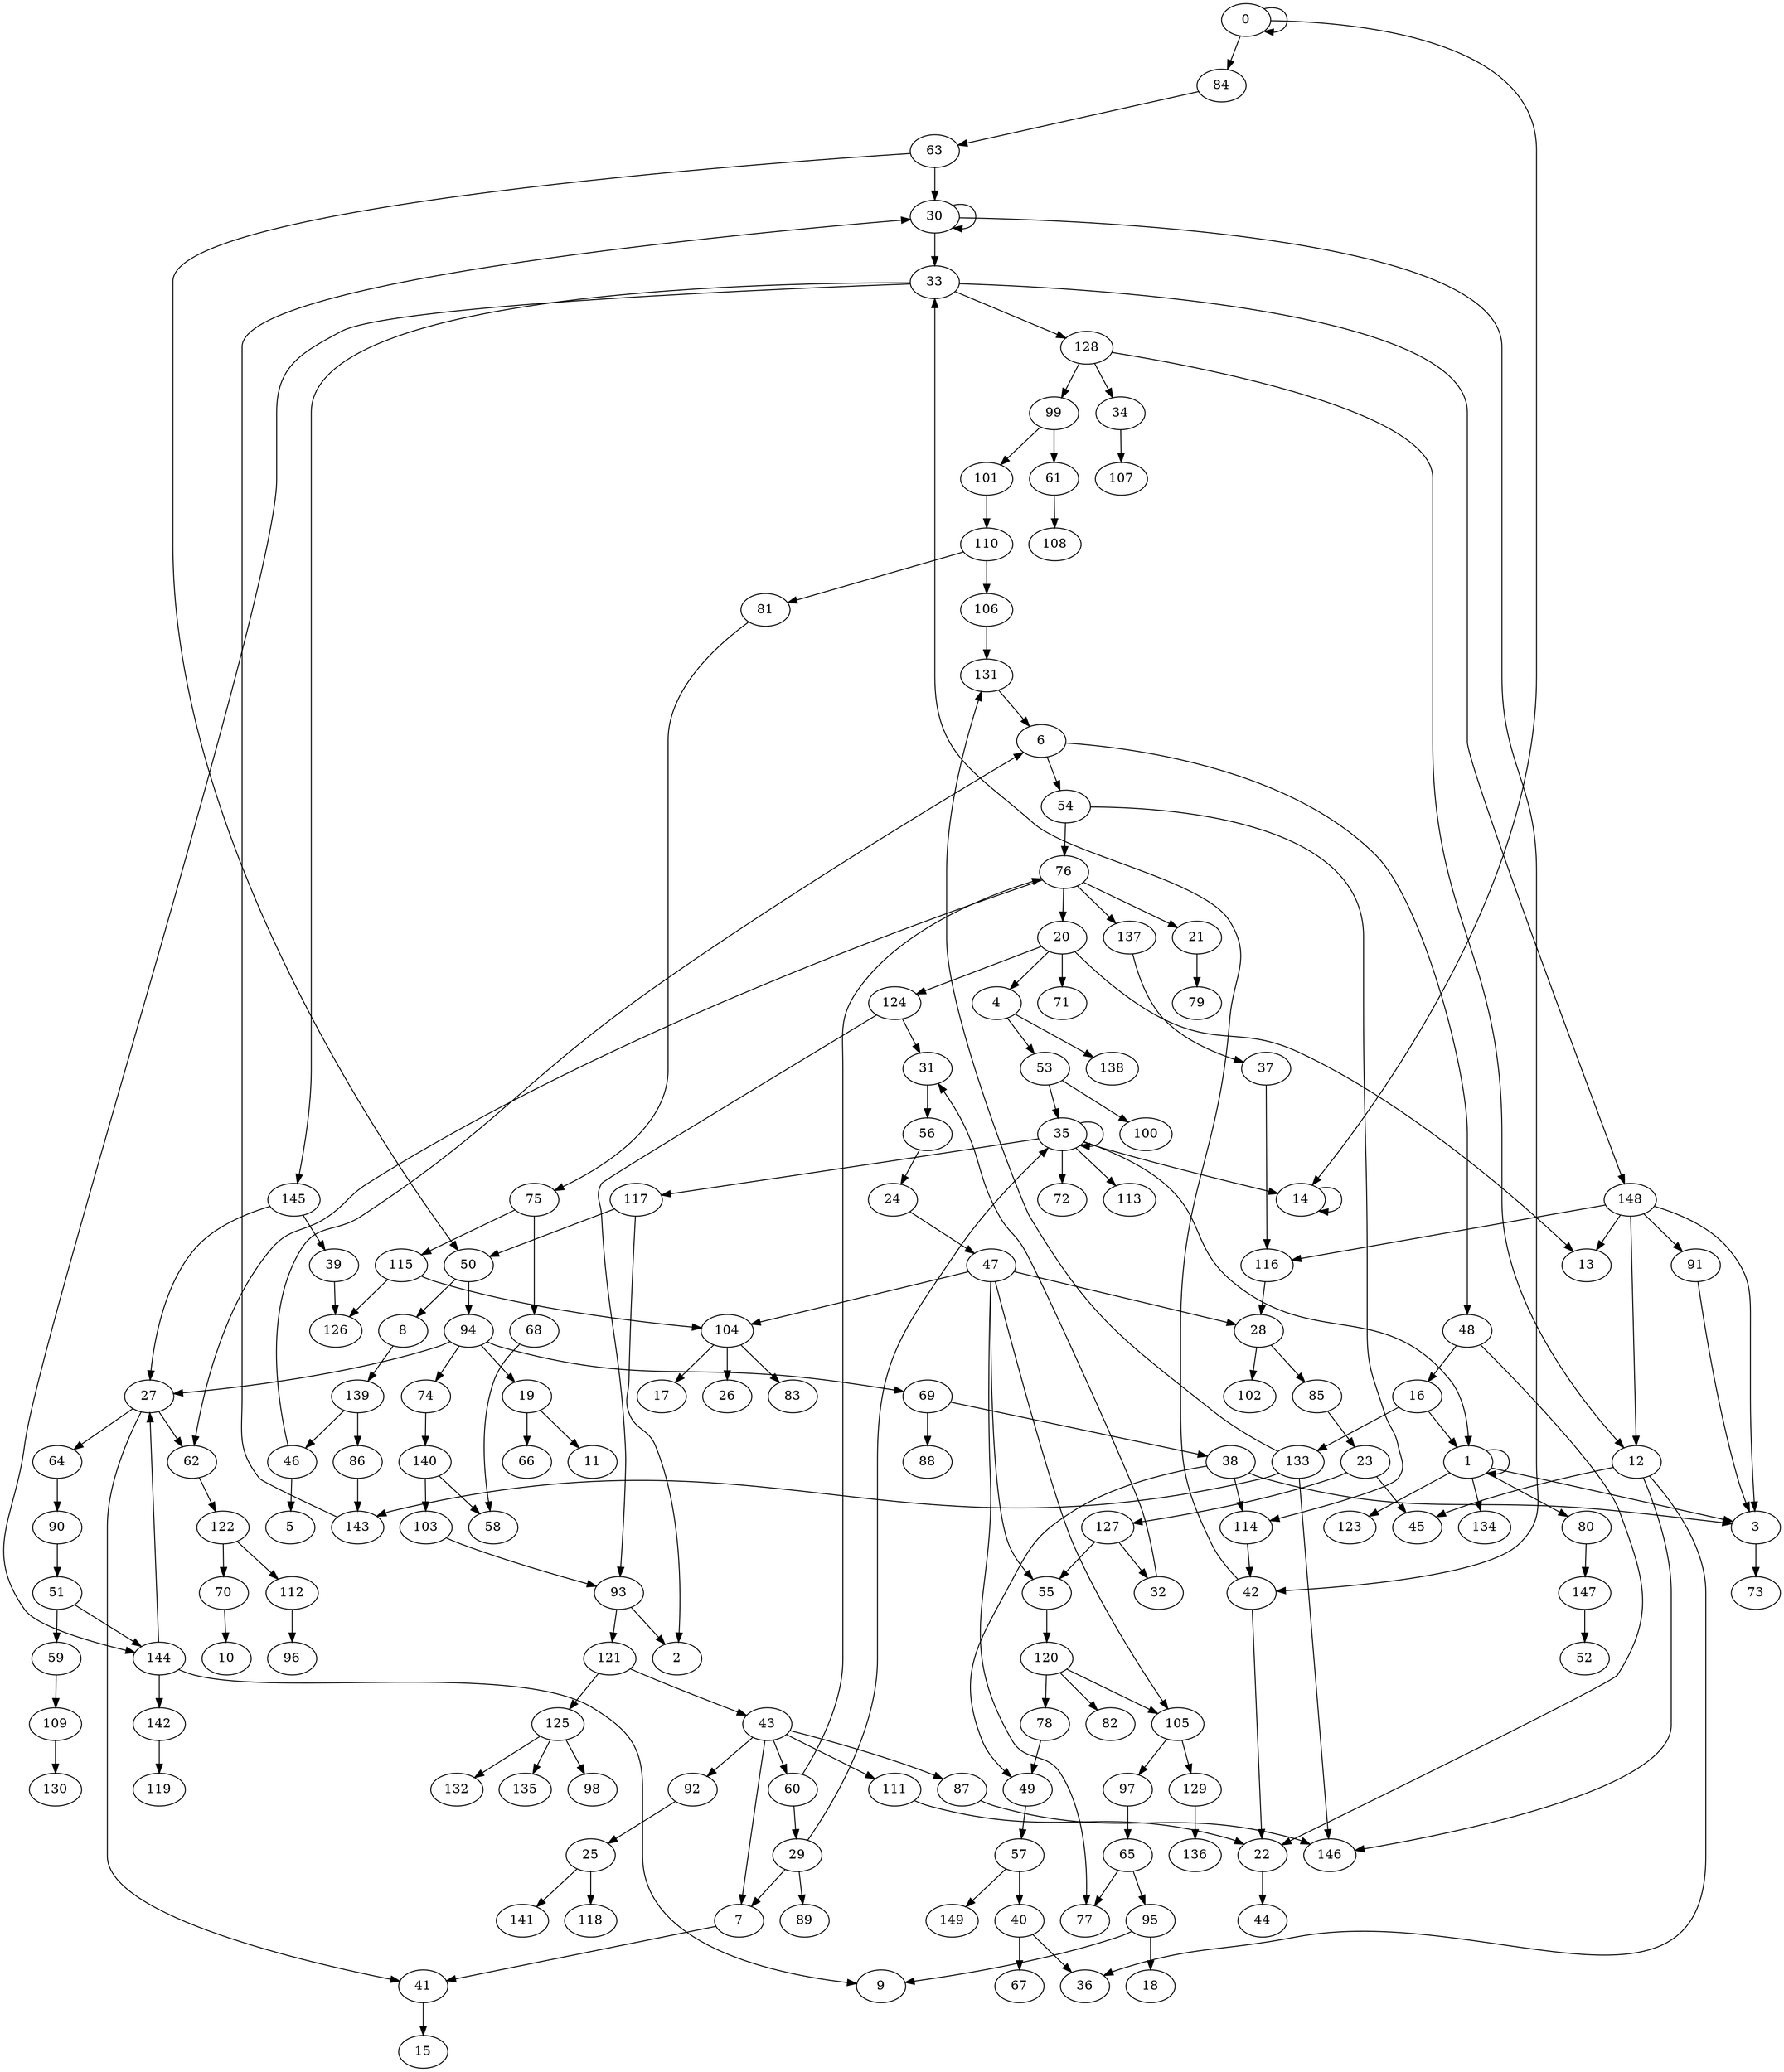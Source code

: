 digraph {
	graph [bb="0,0,1881,2268"];
	node [label="\N"];
	0	[height=0.5,
		pos="925,2250",
		width=0.75];
	0 -> 0	[pos="e,944.9,2237.6 944.9,2262.4 957.69,2265.7 970,2261.5 970,2250 970,2241.6 963.5,2237.1 955.04,2236.6"];
	14	[height=0.5,
		pos="897,954",
		width=0.75];
	0 -> 14	[pos="e,920.11,963.64 952.06,2247 1088.9,2236.3 1698,2184.5 1698,2107 1698,2107 1698,2107 1698,1457 1698,1272.5 1080.2,1024.9 929.72,967.31"];
	84	[height=0.5,
		pos="898,2178",
		width=0.75];
	0 -> 84	[pos="e,904.54,2196 918.6,2232.4 915.49,2224.3 911.67,2214.4 908.17,2205.4"];
	1	[height=0.5,
		pos="859,666",
		width=0.75];
	1 -> 1	[pos="e,878.9,653.57 878.9,678.43 891.69,681.68 904,677.53 904,666 904,657.62 897.5,653.14 889.04,652.56"];
	3	[height=0.5,
		pos="1063,594",
		width=0.75];
	1 -> 3	[pos="e,1039.6,603.04 882.4,656.97 918.66,644.53 988.53,620.55 1029.9,606.35"];
	80	[height=0.5,
		pos="733,594",
		width=0.75];
	1 -> 80	[pos="e,753.19,606.22 838.76,653.75 818,642.22 785.52,624.18 762.02,611.12"];
	123	[height=0.5,
		pos="877,594",
		width=0.75];
	1 -> 123	[pos="e,872.68,611.79 863.36,648.05 865.39,640.14 867.86,630.54 870.14,621.69"];
	134	[height=0.5,
		pos="805,594",
		width=0.75];
	1 -> 134	[pos="e,816.95,610.49 847.02,649.46 840.02,640.4 831.06,628.79 823.21,618.61"];
	2	[height=0.5,
		pos="860,450",
		width=0.75];
	73	[height=0.5,
		pos="1063,522",
		width=0.75];
	3 -> 73	[pos="e,1063,540.1 1063,575.7 1063,567.98 1063,558.71 1063,550.11"];
	4	[height=0.5,
		pos="881,1170",
		width=0.75];
	53	[height=0.5,
		pos="884,1098",
		width=0.75];
	4 -> 53	[pos="e,883.27,1116.1 881.74,1151.7 882.07,1144 882.47,1134.7 882.84,1126.1"];
	138	[height=0.5,
		pos="812,1098",
		width=0.75];
	4 -> 138	[pos="e,826.28,1113.5 866.7,1154.5 857.08,1144.7 844.22,1131.7 833.39,1120.7"];
	5	[height=0.5,
		pos="131,594",
		width=0.75];
	6	[height=0.5,
		pos="396,1458",
		width=0.75];
	48	[height=0.5,
		pos="694,810",
		width=0.75];
	6 -> 48	[pos="e,668.69,816.28 390.47,1440.2 382.31,1413.8 368,1361 368,1315 368,1315 368,1315 368,953 368,890.11 574.51,837.38 658.8,818.47"];
	54	[height=0.5,
		pos="423,1386",
		width=0.75];
	6 -> 54	[pos="e,416.46,1404 402.4,1440.4 405.51,1432.3 409.33,1422.4 412.83,1413.4"];
	7	[height=0.5,
		pos="982,162",
		width=0.75];
	41	[height=0.5,
		pos="1146,90",
		width=0.75];
	7 -> 41	[pos="e,1123.2,100.05 1003.2,150.76 1008.1,148.49 1013.2,146.13 1018,144 1050.4,129.67 1087.8,114.29 1113.8,103.82"];
	8	[height=0.5,
		pos="313,810",
		width=0.75];
	139	[height=0.5,
		pos="203,738",
		width=0.75];
	8 -> 139	[pos="e,221.94,751.05 293.84,796.81 276.33,785.67 250.24,769.06 230.51,756.5"];
	9	[height=0.5,
		pos="1854,90",
		width=0.75];
	10	[height=0.5,
		pos="1318,450",
		width=0.75];
	11	[height=0.5,
		pos="313,666",
		width=0.75];
	12	[height=0.5,
		pos="1761,666",
		width=0.75];
	36	[height=0.5,
		pos="1546,90",
		width=0.75];
	12 -> 36	[pos="e,1571.5,96.565 1757.6,648.03 1752.7,621.48 1744,568.44 1744,523 1744,523 1744,523 1744,233 1744,153.79 1638.1,114.48 1581.2,99.083"];
	45	[height=0.5,
		pos="1689,594",
		width=0.75];
	12 -> 45	[pos="e,1703.8,609.38 1746.4,650.83 1736.3,640.94 1722.5,627.55 1711,616.36"];
	146	[height=0.5,
		pos="903,234",
		width=0.75];
	12 -> 146	[pos="e,925.77,244.19 1736.5,658.42 1722.2,654.81 1703.7,650.56 1687,648 1586.1,632.53 1324,649.29 1229,612 1063.4,547.03 1119.3,414.3 \
994,288 977.15,271.01 953.74,257.54 934.89,248.43"];
	13	[height=0.5,
		pos="1103,882",
		width=0.75];
	14 -> 14	[pos="e,916.9,941.57 916.9,966.43 929.69,969.68 942,965.53 942,954 942,945.62 935.5,941.14 927.04,940.56"];
	15	[height=0.5,
		pos="1146,18",
		width=0.75];
	16	[height=0.5,
		pos="749,738",
		width=0.75];
	16 -> 1	[pos="e,840.06,679.05 768.16,724.81 785.67,713.67 811.76,697.06 831.49,684.5"];
	133	[height=0.5,
		pos="749,666",
		width=0.75];
	16 -> 133	[pos="e,749,684.1 749,719.7 749,711.98 749,702.71 749,694.11"];
	17	[height=0.5,
		pos="1359,738",
		width=0.75];
	18	[height=0.5,
		pos="1782,90",
		width=0.75];
	19	[height=0.5,
		pos="385,738",
		width=0.75];
	19 -> 11	[pos="e,327.8,681.38 370.43,722.83 360.25,712.94 346.48,699.55 334.97,688.36"];
	66	[height=0.5,
		pos="385,666",
		width=0.75];
	19 -> 66	[pos="e,385,684.1 385,719.7 385,711.98 385,702.71 385,694.11"];
	20	[height=0.5,
		pos="991,1242",
		width=0.75];
	20 -> 4	[pos="e,899.94,1183.1 971.84,1228.8 954.33,1217.7 928.24,1201.1 908.51,1188.5"];
	20 -> 13	[pos="e,1099.2,899.95 1007.6,1227.6 1034.4,1204.5 1084,1154.1 1084,1099 1084,1099 1084,1099 1084,1025 1084,984.64 1091.6,938.39 1097.2,\
909.94"];
	71	[height=0.5,
		pos="991,1170",
		width=0.75];
	20 -> 71	[pos="e,991,1188.1 991,1223.7 991,1216 991,1206.7 991,1198.1"];
	124	[height=0.5,
		pos="1139,1170",
		width=0.75];
	20 -> 124	[pos="e,1117.5,1181.2 1012.5,1230.8 1037.7,1218.9 1079.7,1199.1 1108.3,1185.5"];
	21	[height=0.5,
		pos="845,1242",
		width=0.75];
	79	[height=0.5,
		pos="809,1170",
		width=0.75];
	21 -> 79	[pos="e,817.3,1187.1 836.65,1224.8 832.29,1216.3 826.85,1205.7 821.96,1196.2"];
	22	[height=0.5,
		pos="323,234",
		width=0.75];
	44	[height=0.5,
		pos="323,162",
		width=0.75];
	22 -> 44	[pos="e,323,180.1 323,215.7 323,207.98 323,198.71 323,190.11"];
	23	[height=0.5,
		pos="1651,666",
		width=0.75];
	23 -> 45	[pos="e,1680.2,611.15 1659.8,648.76 1664.4,640.28 1670.2,629.71 1675.3,620.2"];
	127	[height=0.5,
		pos="1355,594",
		width=0.75];
	23 -> 127	[pos="e,1380.2,600.97 1626,659.09 1573.3,646.63 1450.6,617.62 1390.1,603.3"];
	24	[height=0.5,
		pos="1490,954",
		width=0.75];
	47	[height=0.5,
		pos="1461,882",
		width=0.75];
	24 -> 47	[pos="e,1467.8,899.47 1483.1,936.41 1479.7,928.22 1475.6,918.14 1471.8,908.95"];
	25	[height=0.5,
		pos="666,234",
		width=0.75];
	118	[height=0.5,
		pos="594,162",
		width=0.75];
	25 -> 118	[pos="e,608.8,177.38 651.43,218.83 641.25,208.94 627.48,195.55 615.97,184.36"];
	141	[height=0.5,
		pos="666,162",
		width=0.75];
	25 -> 141	[pos="e,666,180.1 666,215.7 666,207.98 666,198.71 666,190.11"];
	26	[height=0.5,
		pos="1215,738",
		width=0.75];
	27	[height=0.5,
		pos="1507,738",
		width=0.75];
	27 -> 41	[pos="e,1173.1,90.322 1506.2,719.82 1505.7,709.45 1505.2,695.97 1505,684 1504.7,668 1503.8,663.95 1505,648 1509.2,591.97 1524,579.19 1524,\
523 1524,523 1524,523 1524,233 1524,178.91 1488.5,169.88 1441,144 1357.1,98.286 1241.8,90.881 1183.3,90.349"];
	62	[height=0.5,
		pos="1265,666",
		width=0.75];
	27 -> 62	[pos="e,1289.2,674.01 1482.5,729.9 1439,717.34 1348.6,691.19 1299.1,676.88"];
	64	[height=0.5,
		pos="1541,666",
		width=0.75];
	27 -> 64	[pos="e,1532.9,683.63 1514.9,720.76 1518.9,712.49 1523.9,702.23 1528.4,692.9"];
	28	[height=0.5,
		pos="1533,810",
		width=0.75];
	85	[height=0.5,
		pos="1651,738",
		width=0.75];
	28 -> 85	[pos="e,1631.5,750.58 1552.5,797.44 1571.6,786.09 1601,768.66 1622.7,755.78"];
	102	[height=0.5,
		pos="1579,738",
		width=0.75];
	28 -> 102	[pos="e,1568.6,754.82 1543.4,793.12 1549.2,784.34 1556.5,773.26 1563,763.42"];
	29	[height=0.5,
		pos="1018,234",
		width=0.75];
	29 -> 7	[pos="e,990.3,179.15 1009.7,216.76 1005.3,208.28 999.85,197.71 994.96,188.2"];
	35	[height=0.5,
		pos="800,1026",
		width=0.75];
	29 -> 35	[pos="e,808.26,1008.5 1015.7,251.94 1007.5,311.77 977.19,518.42 931,684 894.35,815.38 877.7,846.2 825,972 821.23,981 816.78,990.69 812.68,\
999.3"];
	89	[height=0.5,
		pos="1054,162",
		width=0.75];
	29 -> 89	[pos="e,1045.7,179.15 1026.3,216.76 1030.7,208.28 1036.1,197.71 1041,188.2"];
	30	[height=0.5,
		pos="77,2034",
		width=0.75];
	30 -> 30	[pos="e,96.895,2021.6 96.895,2046.4 109.69,2049.7 122,2045.5 122,2034 122,2025.6 115.5,2021.1 107.04,2020.6"];
	33	[height=0.5,
		pos="1500,1962",
		width=0.75];
	30 -> 33	[pos="e,1473.1,1964.3 103.84,2031.7 279.08,2023.1 1259.2,1974.8 1462.9,1964.8"];
	42	[height=0.5,
		pos="97,522",
		width=0.75];
	30 -> 42	[pos="e,79.658,536.22 62.877,2018.7 40.648,1994.5 0,1943.2 0,1891 0,1891 0,1891 0,665 0,613.97 43.244,567.78 71.985,542.71"];
	31	[height=0.5,
		pos="1363,1098",
		width=0.75];
	56	[height=0.5,
		pos="1454,1026",
		width=0.75];
	31 -> 56	[pos="e,1437,1040.1 1380.1,1083.8 1393.8,1073.3 1413.3,1058.3 1428.8,1046.4"];
	32	[height=0.5,
		pos="1392,522",
		width=0.75];
	32 -> 31	[pos="e,1364.9,1079.6 1392.3,540.13 1393,574.32 1394.5,653.47 1395,720 1395.4,768 1397.7,780.07 1395,828 1393.2,860.15 1391,868.05 1387,\
900 1385,916.03 1384.1,919.98 1382,936 1376,982.9 1369.7,1037.6 1366.1,1069.6"];
	128	[height=0.5,
		pos="1471,1890",
		width=0.75];
	33 -> 128	[pos="e,1477.8,1907.5 1493.1,1944.4 1489.7,1936.2 1485.6,1926.1 1481.8,1917"];
	144	[height=0.5,
		pos="1670,450",
		width=0.75];
	33 -> 144	[pos="e,1692.8,459.99 1523.3,1952.9 1567.6,1935.7 1660,1891.2 1660,1819 1660,1819 1660,1819 1660,1457 1660,1161.2 1820,1106.8 1820,811 \
1820,811 1820,811 1820,593 1820,528.52 1746,484.57 1702,464.11"];
	145	[height=0.5,
		pos="1622,954",
		width=0.75];
	33 -> 145	[pos="e,1622,972.05 1520.1,1949.9 1554.8,1929.1 1622,1880.8 1622,1819 1622,1819 1622,1819 1622,1097 1622,1057 1622,1010.7 1622,982.08"];
	148	[height=0.5,
		pos="1418,954",
		width=0.75];
	33 -> 148	[pos="e,1438.5,965.79 1508.9,1944.9 1522.2,1919.2 1546,1866.7 1546,1819 1546,1819 1546,1819 1546,1313 1546,1175.2 1573.8,1117.4 1490,1008 \
1478.5,993 1461.7,980.28 1447.2,971.06"];
	34	[height=0.5,
		pos="1452,1818",
		width=0.75];
	107	[height=0.5,
		pos="1452,1746",
		width=0.75];
	34 -> 107	[pos="e,1452,1764.1 1452,1799.7 1452,1792 1452,1782.7 1452,1774.1"];
	35 -> 1	[pos="e,856.18,684.09 802.85,1007.7 812.33,950.19 842.91,764.66 854.49,694.35"];
	35 -> 14	[pos="e,879.32,967.76 817.79,1012.2 832.7,1001.4 854.17,985.91 871,973.76"];
	35 -> 35	[pos="e,819.9,1013.6 819.9,1038.4 832.69,1041.7 845,1037.5 845,1026 845,1017.6 838.5,1013.1 830.04,1012.6"];
	72	[height=0.5,
		pos="677,954",
		width=0.75];
	35 -> 72	[pos="e,697.03,966.4 779.96,1013.6 759.86,1002.2 728.69,984.42 705.91,971.46"];
	113	[height=0.5,
		pos="749,954",
		width=0.75];
	35 -> 113	[pos="e,760.29,970.49 788.68,1009.5 782.08,1000.4 773.62,988.79 766.2,978.61"];
	117	[height=0.5,
		pos="605,954",
		width=0.75];
	35 -> 117	[pos="e,626.13,965.49 775.7,1017.9 744.23,1008.5 687.86,990.79 641,972 639.17,971.27 637.3,970.49 635.43,969.68"];
	37	[height=0.5,
		pos="1482,1098",
		width=0.75];
	116	[height=0.5,
		pos="1533,882",
		width=0.75];
	37 -> 116	[pos="e,1533,900.25 1489.4,1080.4 1499.6,1056.8 1517.5,1012.1 1526,972 1530.3,951.66 1532,928.19 1532.7,910.47"];
	38	[height=0.5,
		pos="639,666",
		width=0.75];
	38 -> 3	[pos="e,1036.5,598.31 663.91,658.78 678.21,655.34 696.55,651.13 713,648 826.81,626.34 962.78,607.84 1026.6,599.59"];
	49	[height=0.5,
		pos="738,306",
		width=0.75];
	38 -> 49	[pos="e,717.03,317.85 617.76,654.76 612.93,652.49 607.8,650.13 603,648 564.74,631.06 543.62,643.43 516,612 488.96,581.22 492,563.97 492,\
523 492,523 492,523 492,449 492,436.66 642.38,356.81 707.99,322.56"];
	114	[height=0.5,
		pos="275,594",
		width=0.75];
	38 -> 114	[pos="e,301.2,598.8 618.46,654.09 613.5,651.8 608.15,649.6 603,648 575.45,639.46 390.72,611.91 311.24,600.27"];
	39	[height=0.5,
		pos="1605,882",
		width=0.75];
	126	[height=0.5,
		pos="1605,810",
		width=0.75];
	39 -> 126	[pos="e,1605,828.1 1605,863.7 1605,855.98 1605,846.71 1605,838.11"];
	40	[height=0.5,
		pos="844,162",
		width=0.75];
	40 -> 36	[pos="e,1519,92.64 869.91,156.11 890.48,152.37 920,147.31 946,144 1158.3,116.98 1414.5,99.294 1508.8,93.283"];
	67	[height=0.5,
		pos="844,90",
		width=0.75];
	40 -> 67	[pos="e,844,108.1 844,143.7 844,135.98 844,126.71 844,118.11"];
	41 -> 15	[pos="e,1146,36.104 1146,71.697 1146,63.983 1146,54.712 1146,46.112"];
	42 -> 22	[pos="e,310.79,250.45 109.15,505.62 146.48,458.39 259.64,315.18 304.45,258.48"];
	42 -> 33	[pos="e,1472.9,1961 96.187,540.18 95.738,550.55 95.226,564.03 95,576 94.095,623.99 92.693,636.06 95,684 99.227,771.86 114,793.04 114,881 \
114,1531 114,1531 114,1531 114,1631.9 190,1644.1 190,1745 190,1819 190,1819 190,1819 190,1950.7 1249.6,1960.4 1462.9,1961"];
	43	[height=0.5,
		pos="730,378",
		width=0.75];
	43 -> 7	[pos="e,957.89,170.64 742.54,361.91 774.94,322.97 859.45,221.72 867,216 891.79,197.2 924.31,182.99 948.44,174.04"];
	60	[height=0.5,
		pos="958,306",
		width=0.75];
	43 -> 60	[pos="e,934.01,314.37 753.97,369.64 794.76,357.12 877.79,331.62 924.38,317.32"];
	87	[height=0.5,
		pos="848,306",
		width=0.75];
	43 -> 87	[pos="e,828.49,318.58 749.49,365.44 768.62,354.09 798,336.66 819.71,323.78"];
	92	[height=0.5,
		pos="666,306",
		width=0.75];
	43 -> 92	[pos="e,679.55,321.82 716.43,362.15 707.69,352.6 696.17,339.99 686.34,329.25"];
	111	[height=0.5,
		pos="594,306",
		width=0.75];
	43 -> 111	[pos="e,614.85,317.73 709.34,366.37 686.58,354.65 649.76,335.7 623.85,322.37"];
	46	[height=0.5,
		pos="131,666",
		width=0.75];
	46 -> 5	[pos="e,131,612.1 131,647.7 131,639.98 131,630.71 131,622.11"];
	46 -> 6	[pos="e,370.33,1452 135.06,684.09 148.39,741.81 190,934.99 190,1097 190,1315 190,1315 190,1315 190,1396.7 301.33,1435 360.31,1449.6"];
	47 -> 28	[pos="e,1518.2,825.38 1475.6,866.83 1485.7,856.94 1499.5,843.55 1511,832.36"];
	55	[height=0.5,
		pos="1174,522",
		width=0.75];
	47 -> 55	[pos="e,1168.6,539.65 1436.5,874.27 1408,865.86 1360.2,849.87 1323,828 1301.5,815.36 1301.6,804.38 1280,792 1238.6,768.33 1206.9,794.65 \
1179,756 1134.1,693.77 1153,595.86 1165.8,549.3"];
	77	[height=0.5,
		pos="1405,162",
		width=0.75];
	47 -> 77	[pos="e,1388.7,176.93 1461.1,863.84 1461.2,810.05 1458.7,640.2 1428,504 1409.2,420.73 1376.1,408.01 1361,324 1352.5,276.76 1344.7,261.15 \
1361,216 1365.3,204.17 1373.5,193.11 1381.6,184.19"];
	104	[height=0.5,
		pos="1359,810",
		width=0.75];
	47 -> 104	[pos="e,1377.1,823.41 1442.8,868.49 1426.8,857.54 1403.4,841.49 1385.4,829.14"];
	105	[height=0.5,
		pos="1433,378",
		width=0.75];
	47 -> 105	[pos="e,1435.9,396.13 1482,870.23 1486.9,867.98 1492.1,865.77 1497,864 1559.1,841.81 1587.4,866.53 1641,828 1708,779.78 1737.8,713.08 \
1687,648 1646.4,596 1594,653.86 1543,612 1477,557.79 1448.2,454.79 1437.9,405.96"];
	48 -> 16	[pos="e,737.09,754.16 705.93,793.81 713.21,784.55 722.66,772.52 730.85,762.09"];
	48 -> 22	[pos="e,324.53,252.04 697.51,792.06 703.12,759.87 710.2,689.37 675,648 637.26,603.64 596.64,645.5 549,612 516.77,589.33 357.95,360.03 \
342,324 333.27,304.29 328.45,280.3 325.85,262.2"];
	57	[height=0.5,
		pos="738,234",
		width=0.75];
	49 -> 57	[pos="e,738,252.1 738,287.7 738,279.98 738,270.71 738,262.11"];
	50	[height=0.5,
		pos="313,882",
		width=0.75];
	50 -> 8	[pos="e,313,828.1 313,863.7 313,855.98 313,846.71 313,838.11"];
	94	[height=0.5,
		pos="495,810",
		width=0.75];
	50 -> 94	[pos="e,471.95,819.39 335.5,871.51 341.5,869.03 347.98,866.38 354,864 390.99,849.39 433.78,833.43 462.44,822.89"];
	51	[height=0.5,
		pos="1579,522",
		width=0.75];
	59	[height=0.5,
		pos="1579,450",
		width=0.75];
	51 -> 59	[pos="e,1579,468.1 1579,503.7 1579,495.98 1579,486.71 1579,478.11"];
	51 -> 144	[pos="e,1653,464.11 1596.1,507.83 1609.8,497.27 1629.3,482.3 1644.8,470.37"];
	52	[height=0.5,
		pos="760,450",
		width=0.75];
	53 -> 35	[pos="e,816.15,1040.5 867.8,1083.5 855.37,1073.1 838.01,1058.7 823.97,1047"];
	100	[height=0.5,
		pos="890,1026",
		width=0.75];
	53 -> 100	[pos="e,888.53,1044.1 885.48,1079.7 886.14,1072 886.94,1062.7 887.68,1054.1"];
	76	[height=0.5,
		pos="963,1314",
		width=0.75];
	54 -> 76	[pos="e,936.64,1318.4 449.41,1381.6 537.96,1370.1 824.5,1333 926.52,1319.7"];
	54 -> 114	[pos="e,271.64,611.97 419.64,1368 414.69,1341.5 406,1288.4 406,1243 406,1243 406,1243 406,1169 406,1025.9 258,1026.1 258,883 258,883 258,\
883 258,737 258,696.71 264.83,650.44 269.83,621.96"];
	120	[height=0.5,
		pos="1174,450",
		width=0.75];
	55 -> 120	[pos="e,1174,468.1 1174,503.7 1174,495.98 1174,486.71 1174,478.11"];
	56 -> 24	[pos="e,1481.7,971.15 1462.3,1008.8 1466.7,1000.3 1472.1,989.71 1477,980.2"];
	57 -> 40	[pos="e,825.39,175.29 756.46,220.81 773.16,209.78 797.95,193.41 816.89,180.9"];
	149	[height=0.5,
		pos="738,162",
		width=0.75];
	57 -> 149	[pos="e,738,180.1 738,215.7 738,207.98 738,198.71 738,190.11"];
	58	[height=0.5,
		pos="437,594",
		width=0.75];
	109	[height=0.5,
		pos="1579,378",
		width=0.75];
	59 -> 109	[pos="e,1579,396.1 1579,431.7 1579,423.98 1579,414.71 1579,406.11"];
	60 -> 29	[pos="e,1005,250.16 971.02,289.81 979.04,280.45 989.47,268.28 998.47,257.79"];
	60 -> 76	[pos="e,959.75,1295.9 962.09,324.02 974.03,375.25 1008,532.58 1008,665 1008,955 1008,955 1008,955 1008,1045.7 966.88,1062.1 955,1152 948.71,\
1199.6 951.41,1212.1 955,1260 955.64,1268.5 956.84,1277.7 958.12,1286"];
	61	[height=0.5,
		pos="1380,1746",
		width=0.75];
	108	[height=0.5,
		pos="1380,1674",
		width=0.75];
	61 -> 108	[pos="e,1380,1692.1 1380,1727.7 1380,1720 1380,1710.7 1380,1702.1"];
	122	[height=0.5,
		pos="1265,594",
		width=0.75];
	62 -> 122	[pos="e,1265,612.1 1265,647.7 1265,639.98 1265,630.71 1265,622.11"];
	63	[height=0.5,
		pos="152,2106",
		width=0.75];
	63 -> 30	[pos="e,92.155,2049.1 136.82,2090.8 126.15,2080.9 111.68,2067.4 99.647,2056.1"];
	63 -> 50	[pos="e,294.22,895.23 152,2088 152,2061.3 152,2008.1 152,1963 152,1963 152,1963 152,1097 152,1009 240.03,934.12 285.91,901.09"];
	90	[height=0.5,
		pos="1579,594",
		width=0.75];
	64 -> 90	[pos="e,1570.2,611.15 1549.8,648.76 1554.4,640.28 1560.2,629.71 1565.3,620.2"];
	65	[height=0.5,
		pos="1469,234",
		width=0.75];
	65 -> 77	[pos="e,1418.6,177.82 1455.4,218.15 1446.7,208.6 1435.2,195.99 1425.3,185.25"];
	95	[height=0.5,
		pos="1799,162",
		width=0.75];
	65 -> 95	[pos="e,1773.6,168.39 1494.3,227.62 1552.7,215.26 1696.4,184.76 1763.5,170.53"];
	68	[height=0.5,
		pos="915,882",
		width=0.75];
	68 -> 58	[pos="e,435.97,612.26 887.94,879.81 794.45,875.42 489.17,858.83 459,828 431.09,799.48 433.06,677.58 435.48,622.36"];
	69	[height=0.5,
		pos="567,738",
		width=0.75];
	69 -> 38	[pos="e,624.2,681.38 581.57,722.83 591.75,712.94 605.52,699.55 617.03,688.36"];
	88	[height=0.5,
		pos="567,666",
		width=0.75];
	69 -> 88	[pos="e,567,684.1 567,719.7 567,711.98 567,702.71 567,694.11"];
	70	[height=0.5,
		pos="1318,522",
		width=0.75];
	70 -> 10	[pos="e,1318,468.1 1318,503.7 1318,495.98 1318,486.71 1318,478.11"];
	74	[height=0.5,
		pos="495,738",
		width=0.75];
	140	[height=0.5,
		pos="495,666",
		width=0.75];
	74 -> 140	[pos="e,495,684.1 495,719.7 495,711.98 495,702.71 495,694.11"];
	75	[height=0.5,
		pos="1308,954",
		width=0.75];
	75 -> 68	[pos="e,940.88,887.61 1282.2,948.41 1214.1,936.27 1029.1,903.31 950.76,889.37"];
	115	[height=0.5,
		pos="1351,882",
		width=0.75];
	75 -> 115	[pos="e,1341.3,898.82 1317.8,937.12 1323.1,928.34 1330,917.26 1336,907.42"];
	76 -> 20	[pos="e,984.41,1259.5 969.64,1296.4 972.91,1288.2 976.94,1278.1 980.62,1269"];
	76 -> 21	[pos="e,864.51,1254.6 943.51,1301.4 924.38,1290.1 895,1272.7 873.29,1259.8"];
	76 -> 62	[pos="e,1241.1,674.64 988.13,1306.9 1034.9,1294.1 1134.2,1259.4 1175,1188 1278.2,1007.4 1072.6,898.73 1179,720 1190.7,700.37 1212.8,686.99 \
1231.6,678.59"];
	137	[height=0.5,
		pos="1253,1242",
		width=0.75];
	76 -> 137	[pos="e,1231.1,1252.9 989.21,1309 1035,1301.8 1132.4,1284.7 1212,1260 1215.2,1259 1218.4,1257.9 1221.7,1256.7"];
	78	[height=0.5,
		pos="915,378",
		width=0.75];
	78 -> 49	[pos="e,760.69,315.97 892.22,367.99 861.16,355.71 805.34,333.63 770.06,319.68"];
	147	[height=0.5,
		pos="760,522",
		width=0.75];
	80 -> 147	[pos="e,753.46,539.96 739.4,576.41 742.51,568.34 746.33,558.43 749.83,549.35"];
	81	[height=0.5,
		pos="1308,1602",
		width=0.75];
	81 -> 75	[pos="e,1308,972.05 1308,1584 1308,1557.3 1308,1504.1 1308,1459 1308,1459 1308,1459 1308,1097 1308,1057 1308,1010.7 1308,982.08"];
	82	[height=0.5,
		pos="1174,378",
		width=0.75];
	83	[height=0.5,
		pos="1287,738",
		width=0.75];
	84 -> 63	[pos="e,178.62,2109.5 871.45,2174.5 758.73,2163.9 319.6,2122.7 188.9,2110.5"];
	85 -> 23	[pos="e,1651,684.1 1651,719.7 1651,711.98 1651,702.71 1651,694.11"];
	86	[height=0.5,
		pos="203,666",
		width=0.75];
	143	[height=0.5,
		pos="203,594",
		width=0.75];
	86 -> 143	[pos="e,203,612.1 203,647.7 203,639.98 203,630.71 203,622.11"];
	87 -> 146	[pos="e,891.09,250.16 859.93,289.81 867.21,280.55 876.66,268.52 884.85,258.09"];
	90 -> 51	[pos="e,1579,540.1 1579,575.7 1579,567.98 1579,558.71 1579,550.11"];
	91	[height=0.5,
		pos="1211,810",
		width=0.75];
	91 -> 3	[pos="e,1058.2,612 1184.2,807.42 1151.3,803.89 1096.5,792.52 1070,756 1041.4,716.59 1048.5,656.37 1055.9,621.84"];
	92 -> 25	[pos="e,666,252.1 666,287.7 666,279.98 666,270.71 666,262.11"];
	93	[height=0.5,
		pos="650,522",
		width=0.75];
	93 -> 2	[pos="e,836.41,458.86 673.68,513.11 711.12,500.63 784.1,476.3 826.76,462.08"];
	121	[height=0.5,
		pos="650,450",
		width=0.75];
	93 -> 121	[pos="e,650,468.1 650,503.7 650,495.98 650,486.71 650,478.11"];
	94 -> 19	[pos="e,403.94,751.05 475.84,796.81 458.33,785.67 432.24,769.06 412.51,756.5"];
	94 -> 27	[pos="e,1481.3,743.66 521.5,805.78 553.72,801.98 609.77,795.69 658,792 984.99,766.98 1068.7,788.65 1395,756 1420.7,753.43 1449.5,749.03 \
1471.4,745.35"];
	94 -> 69	[pos="e,552.2,753.38 509.57,794.83 519.75,784.94 533.52,771.55 545.03,760.36"];
	94 -> 74	[pos="e,495,756.1 495,791.7 495,783.98 495,774.71 495,766.11"];
	95 -> 9	[pos="e,1842.1,106.16 1810.9,145.81 1818.2,136.55 1827.7,124.52 1835.9,114.09"];
	95 -> 18	[pos="e,1786.2,108.28 1794.9,144.05 1793,136.26 1790.7,126.82 1788.6,118.08"];
	96	[height=0.5,
		pos="1246,450",
		width=0.75];
	97	[height=0.5,
		pos="1469,306",
		width=0.75];
	97 -> 65	[pos="e,1469,252.1 1469,287.7 1469,279.98 1469,270.71 1469,262.11"];
	98	[height=0.5,
		pos="450,306",
		width=0.75];
	99	[height=0.5,
		pos="1380,1818",
		width=0.75];
	99 -> 61	[pos="e,1380,1764.1 1380,1799.7 1380,1792 1380,1782.7 1380,1774.1"];
	101	[height=0.5,
		pos="1308,1746",
		width=0.75];
	99 -> 101	[pos="e,1322.8,1761.4 1365.4,1802.8 1355.3,1792.9 1341.5,1779.5 1330,1768.4"];
	110	[height=0.5,
		pos="1308,1674",
		width=0.75];
	101 -> 110	[pos="e,1308,1692.1 1308,1727.7 1308,1720 1308,1710.7 1308,1702.1"];
	103	[height=0.5,
		pos="585,594",
		width=0.75];
	103 -> 93	[pos="e,636.24,537.82 598.78,578.15 607.66,568.6 619.36,555.99 629.34,545.25"];
	104 -> 17	[pos="e,1359,756.1 1359,791.7 1359,783.98 1359,774.71 1359,766.11"];
	104 -> 26	[pos="e,1236.3,749.37 1337.8,798.67 1313.4,786.83 1273.3,767.33 1245.6,753.86"];
	104 -> 83	[pos="e,1301.8,753.38 1344.4,794.83 1334.3,784.94 1320.5,771.55 1309,760.36"];
	105 -> 97	[pos="e,1460.7,323.15 1441.3,360.76 1445.7,352.28 1451.1,341.71 1456,332.2"];
	129	[height=0.5,
		pos="1397,306",
		width=0.75];
	105 -> 129	[pos="e,1405.3,323.15 1424.7,360.76 1420.3,352.28 1414.9,341.71 1410,332.2"];
	106	[height=0.5,
		pos="1141,1602",
		width=0.75];
	131	[height=0.5,
		pos="1046,1530",
		width=0.75];
	106 -> 131	[pos="e,1063.6,1544 1123.6,1588.2 1109.1,1577.5 1088.2,1562.1 1071.8,1550"];
	130	[height=0.5,
		pos="1579,306",
		width=0.75];
	109 -> 130	[pos="e,1579,324.1 1579,359.7 1579,351.98 1579,342.71 1579,334.11"];
	110 -> 81	[pos="e,1308,1620.1 1308,1655.7 1308,1648 1308,1638.7 1308,1630.1"];
	110 -> 106	[pos="e,1163.3,1612.3 1285.8,1663.7 1256.8,1651.5 1205.6,1630.1 1172.5,1616.2"];
	111 -> 22	[pos="e,349.25,238.98 573.38,294.32 568.43,292.02 563.1,289.75 558,288 489.43,264.4 405.94,248.45 359.2,240.62"];
	112	[height=0.5,
		pos="1246,522",
		width=0.75];
	112 -> 96	[pos="e,1246,468.1 1246,503.7 1246,495.98 1246,486.71 1246,478.11"];
	114 -> 42	[pos="e,120.35,531.04 253.81,582.63 248.98,580.37 243.84,578.04 239,576 202.13,560.45 158.96,544.67 129.98,534.42"];
	115 -> 104	[pos="e,1357,828.1 1353,863.7 1353.9,855.98 1354.9,846.71 1355.9,838.11"];
	115 -> 126	[pos="e,1584.4,821.62 1376.3,875.15 1429.7,862.76 1550.8,834.44 1569,828 1570.9,827.33 1572.8,826.58 1574.8,825.8"];
	116 -> 28	[pos="e,1533,828.1 1533,863.7 1533,855.98 1533,846.71 1533,838.11"];
	117 -> 2	[pos="e,870.18,466.68 626.13,942.79 685.18,912.9 851.62,819.09 913,684 945.53,612.39 900.81,519.06 875.42,475.45"];
	117 -> 50	[pos="e,338.25,889.05 580.1,947.03 528.08,934.56 407.75,905.71 347.99,891.39"];
	119	[height=0.5,
		pos="1670,306",
		width=0.75];
	120 -> 78	[pos="e,939.76,385.69 1149.2,442.29 1102.8,429.74 1002.8,402.72 949.71,388.38"];
	120 -> 82	[pos="e,1174,396.1 1174,431.7 1174,423.98 1174,414.71 1174,406.11"];
	120 -> 105	[pos="e,1407.1,383.35 1194.6,438.36 1199.6,436.06 1204.9,433.78 1210,432 1274.3,409.45 1352.4,393.35 1397,385.16"];
	121 -> 43	[pos="e,714.23,392.8 665.81,435.17 677.42,425.01 693.39,411.03 706.5,399.56"];
	125	[height=0.5,
		pos="437,378",
		width=0.75];
	121 -> 125	[pos="e,460.71,386.79 626.39,441.24 588.41,428.76 513.61,404.18 470.24,389.93"];
	122 -> 70	[pos="e,1306.3,538.49 1276.8,577.46 1283.6,568.4 1292.4,556.79 1300.1,546.61"];
	122 -> 112	[pos="e,1250.6,539.79 1260.4,576.05 1258.3,568.14 1255.6,558.54 1253.2,549.69"];
	124 -> 31	[pos="e,1338.9,1106.5 1163,1161.5 1202.9,1149 1283.3,1123.9 1329.1,1109.6"];
	124 -> 93	[pos="e,655.02,539.98 1131.5,1152.5 1123.2,1134.6 1109.5,1105.1 1097,1080 1032.2,949.65 1033,904.83 941,792 896.08,736.9 875.03,732.45 \
823,684 805.97,668.15 804.54,660.62 785,648 749.5,625.08 728.3,640.39 697,612 678.37,595.11 665.84,569.08 658.43,549.53"];
	125 -> 98	[pos="e,446.79,324.28 440.15,360.05 441.58,352.35 443.31,343.03 444.92,334.36"];
	132	[height=0.5,
		pos="522,306",
		width=0.75];
	125 -> 132	[pos="e,505.66,320.46 453.39,363.5 465.97,353.14 483.54,338.67 497.75,326.97"];
	135	[height=0.5,
		pos="378,306",
		width=0.75];
	125 -> 135	[pos="e,390.78,322.16 424.2,361.81 416.39,352.55 406.25,340.52 397.47,330.09"];
	127 -> 32	[pos="e,1383.5,539.15 1363.6,576.76 1368.1,568.28 1373.7,557.71 1378.7,548.2"];
	127 -> 55	[pos="e,1195.2,533.39 1331.4,585.11 1302.5,575.28 1252.2,557.62 1210,540 1208.2,539.24 1206.3,538.44 1204.5,537.62"];
	128 -> 12	[pos="e,1762.6,684.17 1478.1,1872.3 1488.6,1846.1 1507,1793.5 1507,1747 1507,1747 1507,1747 1507,1241 1507,1227.8 1736.7,840.09 1742,828 \
1755.5,797.23 1759.8,789.19 1765,756 1767.5,740.19 1765.6,735.99 1765,720 1764.7,711.67 1764.1,702.61 1763.5,694.38"];
	128 -> 34	[pos="e,1456.6,1835.8 1466.4,1872.1 1464.3,1864.1 1461.6,1854.5 1459.2,1845.7"];
	128 -> 99	[pos="e,1397,1832.1 1453.9,1875.8 1440.2,1865.3 1420.7,1850.3 1405.2,1838.4"];
	136	[height=0.5,
		pos="1397,234",
		width=0.75];
	129 -> 136	[pos="e,1397,252.1 1397,287.7 1397,279.98 1397,270.71 1397,262.11"];
	131 -> 6	[pos="e,422.56,1461.9 1019.3,1526.1 917.04,1515.1 550.06,1475.6 432.5,1462.9"];
	133 -> 131	[pos="e,1046,1512 764.93,680.54 808.02,717.45 925.33,819.99 951,864 1012.7,969.84 1046,1154.5 1046,1241 1046,1387 1046,1387 1046,1387 \
1046,1427 1046,1473.3 1046,1501.9"];
	133 -> 143	[pos="e,223.46,606.2 724.17,658.36 709.88,654.77 691.54,650.57 675,648 482.87,618.16 426.81,662.32 239,612 237.05,611.48 235.07,610.85 \
233.1,610.15"];
	133 -> 146	[pos="e,903.05,252.21 730.85,652.51 718.74,642.99 703.83,628.71 697,612 677.69,564.75 684.37,492.33 724,432 747.55,396.15 860,359.56 884,\
324 896.32,305.74 900.86,280.98 902.43,262.2"];
	137 -> 37	[pos="e,1462.8,1110.9 1272.1,1229.1 1312.5,1204.1 1406.8,1145.7 1454,1116.4"];
	139 -> 46	[pos="e,145.8,681.38 188.43,722.83 178.25,712.94 164.48,699.55 152.97,688.36"];
	139 -> 86	[pos="e,203,684.1 203,719.7 203,711.98 203,702.71 203,694.11"];
	140 -> 58	[pos="e,449.56,610.16 482.41,649.81 474.74,640.55 464.77,628.52 456.14,618.09"];
	140 -> 103	[pos="e,568.15,608.11 511.93,651.83 525.5,641.27 544.76,626.3 560.09,614.37"];
	142	[height=0.5,
		pos="1670,378",
		width=0.75];
	142 -> 119	[pos="e,1670,324.1 1670,359.7 1670,351.98 1670,342.71 1670,334.11"];
	143 -> 30	[pos="e,76.802,2016 181.77,605.13 150.73,619.99 96.465,646.12 95,648 70.123,679.89 76,696.55 76,737 76,1891 76,1891 76,1891 76,1931 76.402,\
1977.3 76.696,2005.9"];
	144 -> 9	[pos="e,1854,108.05 1694.8,442.52 1745,427.73 1854,386.49 1854,307 1854,307 1854,307 1854,233 1854,193 1854,146.65 1854,118.08"];
	144 -> 27	[pos="e,1526.7,725.45 1667.1,468.16 1659.2,509.59 1634.2,616.61 1577,684 1565.2,697.91 1549.1,710.41 1535.3,719.77"];
	144 -> 142	[pos="e,1670,396.1 1670,431.7 1670,423.98 1670,414.71 1670,406.11"];
	145 -> 27	[pos="e,1528.2,749.39 1630.5,936.64 1645.5,905.43 1672.1,836.54 1641,792 1614.4,753.95 1585.8,773.92 1543,756 1541.2,755.24 1539.3,754.44 \
1537.5,753.61"];
	145 -> 39	[pos="e,1609.2,900.28 1617.9,936.05 1616,928.26 1613.7,918.82 1611.6,910.08"];
	147 -> 52	[pos="e,760,468.1 760,503.7 760,495.98 760,486.71 760,478.11"];
	148 -> 3	[pos="e,1068.6,611.79 1394.1,944.92 1371.7,936.44 1338.3,921.34 1315,900 1273.2,861.67 1290.6,828.31 1247,792 1213.9,764.42 1189.6,784.13 \
1157,756 1113.8,718.78 1085.6,656.58 1072.1,621.38"];
	148 -> 12	[pos="e,1759.9,684.22 1438.6,942.2 1443.5,939.91 1448.9,937.67 1454,936 1534.5,909.72 1565.3,937.93 1641,900 1683.5,878.71 1695.6,868.73 \
1720,828 1745.4,785.6 1755.2,727.78 1758.9,694.21"];
	148 -> 13	[pos="e,1128.3,888.49 1392.7,947.12 1378.4,943.82 1360.2,939.64 1344,936 1270.9,919.58 1185.3,900.87 1138.3,890.66"];
	148 -> 91	[pos="e,1214.4,827.9 1392.6,947.53 1351.6,938.28 1273.1,918.69 1252,900 1233.6,883.69 1222.9,857.36 1217,837.57"];
	148 -> 116	[pos="e,1513.7,894.75 1437.2,941.28 1455.7,930.03 1483.9,912.89 1504.9,900.11"];
}
